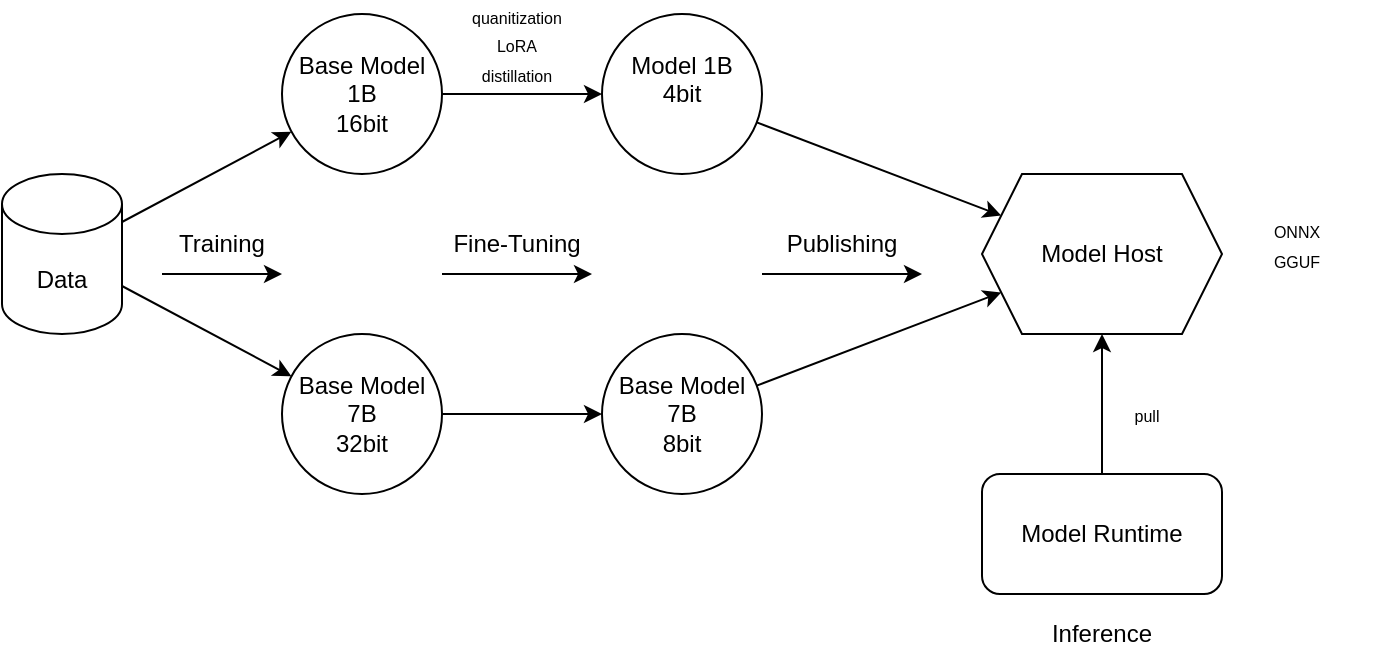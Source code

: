 <mxfile version="26.0.5">
  <diagram name="Page-1" id="n0Efe1gRsSFS0HAex0O-">
    <mxGraphModel dx="1195" dy="615" grid="1" gridSize="10" guides="1" tooltips="1" connect="1" arrows="1" fold="1" page="1" pageScale="1" pageWidth="850" pageHeight="1100" math="0" shadow="0">
      <root>
        <mxCell id="0" />
        <mxCell id="1" parent="0" />
        <mxCell id="RKUR9SDJ41hWPvB13vzT-1" value="Base Model 1B&lt;br&gt;16bit" style="ellipse;whiteSpace=wrap;html=1;aspect=fixed;" vertex="1" parent="1">
          <mxGeometry x="210" y="240" width="80" height="80" as="geometry" />
        </mxCell>
        <mxCell id="RKUR9SDJ41hWPvB13vzT-2" value="Data" style="shape=cylinder3;whiteSpace=wrap;html=1;boundedLbl=1;backgroundOutline=1;size=15;" vertex="1" parent="1">
          <mxGeometry x="70" y="320" width="60" height="80" as="geometry" />
        </mxCell>
        <mxCell id="RKUR9SDJ41hWPvB13vzT-3" value="" style="endArrow=classic;html=1;rounded=0;" edge="1" parent="1" source="RKUR9SDJ41hWPvB13vzT-2" target="RKUR9SDJ41hWPvB13vzT-1">
          <mxGeometry width="50" height="50" relative="1" as="geometry">
            <mxPoint x="330" y="410" as="sourcePoint" />
            <mxPoint x="190" y="360" as="targetPoint" />
          </mxGeometry>
        </mxCell>
        <mxCell id="RKUR9SDJ41hWPvB13vzT-4" value="Base Model&lt;div&gt;7B&lt;/div&gt;&lt;div&gt;32bit&lt;/div&gt;" style="ellipse;whiteSpace=wrap;html=1;aspect=fixed;" vertex="1" parent="1">
          <mxGeometry x="210" y="400" width="80" height="80" as="geometry" />
        </mxCell>
        <mxCell id="RKUR9SDJ41hWPvB13vzT-5" value="" style="endArrow=classic;html=1;rounded=0;" edge="1" parent="1" source="RKUR9SDJ41hWPvB13vzT-2" target="RKUR9SDJ41hWPvB13vzT-4">
          <mxGeometry width="50" height="50" relative="1" as="geometry">
            <mxPoint x="140" y="370" as="sourcePoint" />
            <mxPoint x="210" y="370" as="targetPoint" />
          </mxGeometry>
        </mxCell>
        <mxCell id="RKUR9SDJ41hWPvB13vzT-6" value="Training" style="text;html=1;align=center;verticalAlign=middle;whiteSpace=wrap;rounded=0;" vertex="1" parent="1">
          <mxGeometry x="150" y="340" width="60" height="30" as="geometry" />
        </mxCell>
        <mxCell id="RKUR9SDJ41hWPvB13vzT-7" value="" style="endArrow=classic;html=1;rounded=0;exitX=0;exitY=1;exitDx=0;exitDy=0;entryX=1;entryY=1;entryDx=0;entryDy=0;" edge="1" parent="1" source="RKUR9SDJ41hWPvB13vzT-6" target="RKUR9SDJ41hWPvB13vzT-6">
          <mxGeometry width="50" height="50" relative="1" as="geometry">
            <mxPoint x="140" y="386" as="sourcePoint" />
            <mxPoint x="200" y="370" as="targetPoint" />
          </mxGeometry>
        </mxCell>
        <mxCell id="RKUR9SDJ41hWPvB13vzT-8" value="Model 1B&lt;div&gt;4bit&lt;br&gt;&lt;div&gt;&lt;br&gt;&lt;/div&gt;&lt;/div&gt;" style="ellipse;whiteSpace=wrap;html=1;aspect=fixed;" vertex="1" parent="1">
          <mxGeometry x="370" y="240" width="80" height="80" as="geometry" />
        </mxCell>
        <mxCell id="RKUR9SDJ41hWPvB13vzT-9" value="" style="endArrow=classic;html=1;rounded=0;exitX=1;exitY=0.5;exitDx=0;exitDy=0;entryX=0;entryY=0.5;entryDx=0;entryDy=0;" edge="1" parent="1" source="RKUR9SDJ41hWPvB13vzT-1" target="RKUR9SDJ41hWPvB13vzT-8">
          <mxGeometry width="50" height="50" relative="1" as="geometry">
            <mxPoint x="140" y="354" as="sourcePoint" />
            <mxPoint x="225" y="309" as="targetPoint" />
          </mxGeometry>
        </mxCell>
        <mxCell id="RKUR9SDJ41hWPvB13vzT-10" value="Fine-Tuning" style="text;html=1;align=center;verticalAlign=middle;whiteSpace=wrap;rounded=0;" vertex="1" parent="1">
          <mxGeometry x="290" y="340" width="75" height="30" as="geometry" />
        </mxCell>
        <mxCell id="RKUR9SDJ41hWPvB13vzT-11" value="" style="endArrow=classic;html=1;rounded=0;exitX=0;exitY=1;exitDx=0;exitDy=0;entryX=1;entryY=1;entryDx=0;entryDy=0;" edge="1" parent="1" source="RKUR9SDJ41hWPvB13vzT-10" target="RKUR9SDJ41hWPvB13vzT-10">
          <mxGeometry width="50" height="50" relative="1" as="geometry">
            <mxPoint x="160" y="380" as="sourcePoint" />
            <mxPoint x="220" y="380" as="targetPoint" />
          </mxGeometry>
        </mxCell>
        <mxCell id="RKUR9SDJ41hWPvB13vzT-12" value="Base Model&lt;div&gt;7B&lt;/div&gt;&lt;div&gt;8bit&lt;/div&gt;" style="ellipse;whiteSpace=wrap;html=1;aspect=fixed;" vertex="1" parent="1">
          <mxGeometry x="370" y="400" width="80" height="80" as="geometry" />
        </mxCell>
        <mxCell id="RKUR9SDJ41hWPvB13vzT-13" value="" style="endArrow=classic;html=1;rounded=0;exitX=1;exitY=0.5;exitDx=0;exitDy=0;entryX=0;entryY=0.5;entryDx=0;entryDy=0;" edge="1" parent="1" source="RKUR9SDJ41hWPvB13vzT-4" target="RKUR9SDJ41hWPvB13vzT-12">
          <mxGeometry width="50" height="50" relative="1" as="geometry">
            <mxPoint x="300" y="290" as="sourcePoint" />
            <mxPoint x="380" y="290" as="targetPoint" />
          </mxGeometry>
        </mxCell>
        <mxCell id="RKUR9SDJ41hWPvB13vzT-15" value="&lt;font style=&quot;font-size: 8px;&quot;&gt;quanitization&lt;br&gt;LoRA&lt;br&gt;distillation&lt;/font&gt;" style="text;html=1;align=center;verticalAlign=middle;whiteSpace=wrap;rounded=0;" vertex="1" parent="1">
          <mxGeometry x="290" y="240" width="75" height="30" as="geometry" />
        </mxCell>
        <mxCell id="RKUR9SDJ41hWPvB13vzT-18" value="Model Host" style="shape=hexagon;perimeter=hexagonPerimeter2;whiteSpace=wrap;html=1;fixedSize=1;" vertex="1" parent="1">
          <mxGeometry x="560" y="320" width="120" height="80" as="geometry" />
        </mxCell>
        <mxCell id="RKUR9SDJ41hWPvB13vzT-19" value="Publishing" style="text;html=1;align=center;verticalAlign=middle;whiteSpace=wrap;rounded=0;" vertex="1" parent="1">
          <mxGeometry x="450" y="340" width="80" height="30" as="geometry" />
        </mxCell>
        <mxCell id="RKUR9SDJ41hWPvB13vzT-20" value="" style="endArrow=classic;html=1;rounded=0;exitX=0;exitY=1;exitDx=0;exitDy=0;entryX=1;entryY=1;entryDx=0;entryDy=0;" edge="1" parent="1" source="RKUR9SDJ41hWPvB13vzT-19" target="RKUR9SDJ41hWPvB13vzT-19">
          <mxGeometry width="50" height="50" relative="1" as="geometry">
            <mxPoint x="300" y="380" as="sourcePoint" />
            <mxPoint x="510" y="370" as="targetPoint" />
          </mxGeometry>
        </mxCell>
        <mxCell id="RKUR9SDJ41hWPvB13vzT-21" value="&lt;span style=&quot;font-size: 8px;&quot;&gt;ONNX&lt;/span&gt;&lt;div&gt;&lt;span style=&quot;font-size: 8px;&quot;&gt;GGUF&lt;/span&gt;&lt;/div&gt;" style="text;html=1;align=center;verticalAlign=middle;whiteSpace=wrap;rounded=0;" vertex="1" parent="1">
          <mxGeometry x="680" y="340" width="75" height="30" as="geometry" />
        </mxCell>
        <mxCell id="RKUR9SDJ41hWPvB13vzT-22" value="" style="endArrow=classic;html=1;rounded=0;" edge="1" parent="1" source="RKUR9SDJ41hWPvB13vzT-8" target="RKUR9SDJ41hWPvB13vzT-18">
          <mxGeometry width="50" height="50" relative="1" as="geometry">
            <mxPoint x="300" y="290" as="sourcePoint" />
            <mxPoint x="380" y="290" as="targetPoint" />
          </mxGeometry>
        </mxCell>
        <mxCell id="RKUR9SDJ41hWPvB13vzT-23" value="" style="endArrow=classic;html=1;rounded=0;" edge="1" parent="1" source="RKUR9SDJ41hWPvB13vzT-12" target="RKUR9SDJ41hWPvB13vzT-18">
          <mxGeometry width="50" height="50" relative="1" as="geometry">
            <mxPoint x="460" y="290" as="sourcePoint" />
            <mxPoint x="581" y="347" as="targetPoint" />
          </mxGeometry>
        </mxCell>
        <mxCell id="RKUR9SDJ41hWPvB13vzT-24" value="Model Runtime" style="rounded=1;whiteSpace=wrap;html=1;" vertex="1" parent="1">
          <mxGeometry x="560" y="470" width="120" height="60" as="geometry" />
        </mxCell>
        <mxCell id="RKUR9SDJ41hWPvB13vzT-25" value="" style="endArrow=classic;html=1;rounded=0;" edge="1" parent="1" source="RKUR9SDJ41hWPvB13vzT-24" target="RKUR9SDJ41hWPvB13vzT-18">
          <mxGeometry width="50" height="50" relative="1" as="geometry">
            <mxPoint x="700" y="440" as="sourcePoint" />
            <mxPoint x="710" y="430" as="targetPoint" />
          </mxGeometry>
        </mxCell>
        <mxCell id="RKUR9SDJ41hWPvB13vzT-27" value="&lt;span style=&quot;font-size: 8px;&quot;&gt;pull&lt;/span&gt;" style="text;html=1;align=center;verticalAlign=middle;whiteSpace=wrap;rounded=0;" vertex="1" parent="1">
          <mxGeometry x="605" y="425" width="75" height="30" as="geometry" />
        </mxCell>
        <mxCell id="RKUR9SDJ41hWPvB13vzT-29" value="Inference" style="text;html=1;align=center;verticalAlign=middle;whiteSpace=wrap;rounded=0;" vertex="1" parent="1">
          <mxGeometry x="580" y="535" width="80" height="30" as="geometry" />
        </mxCell>
      </root>
    </mxGraphModel>
  </diagram>
</mxfile>

